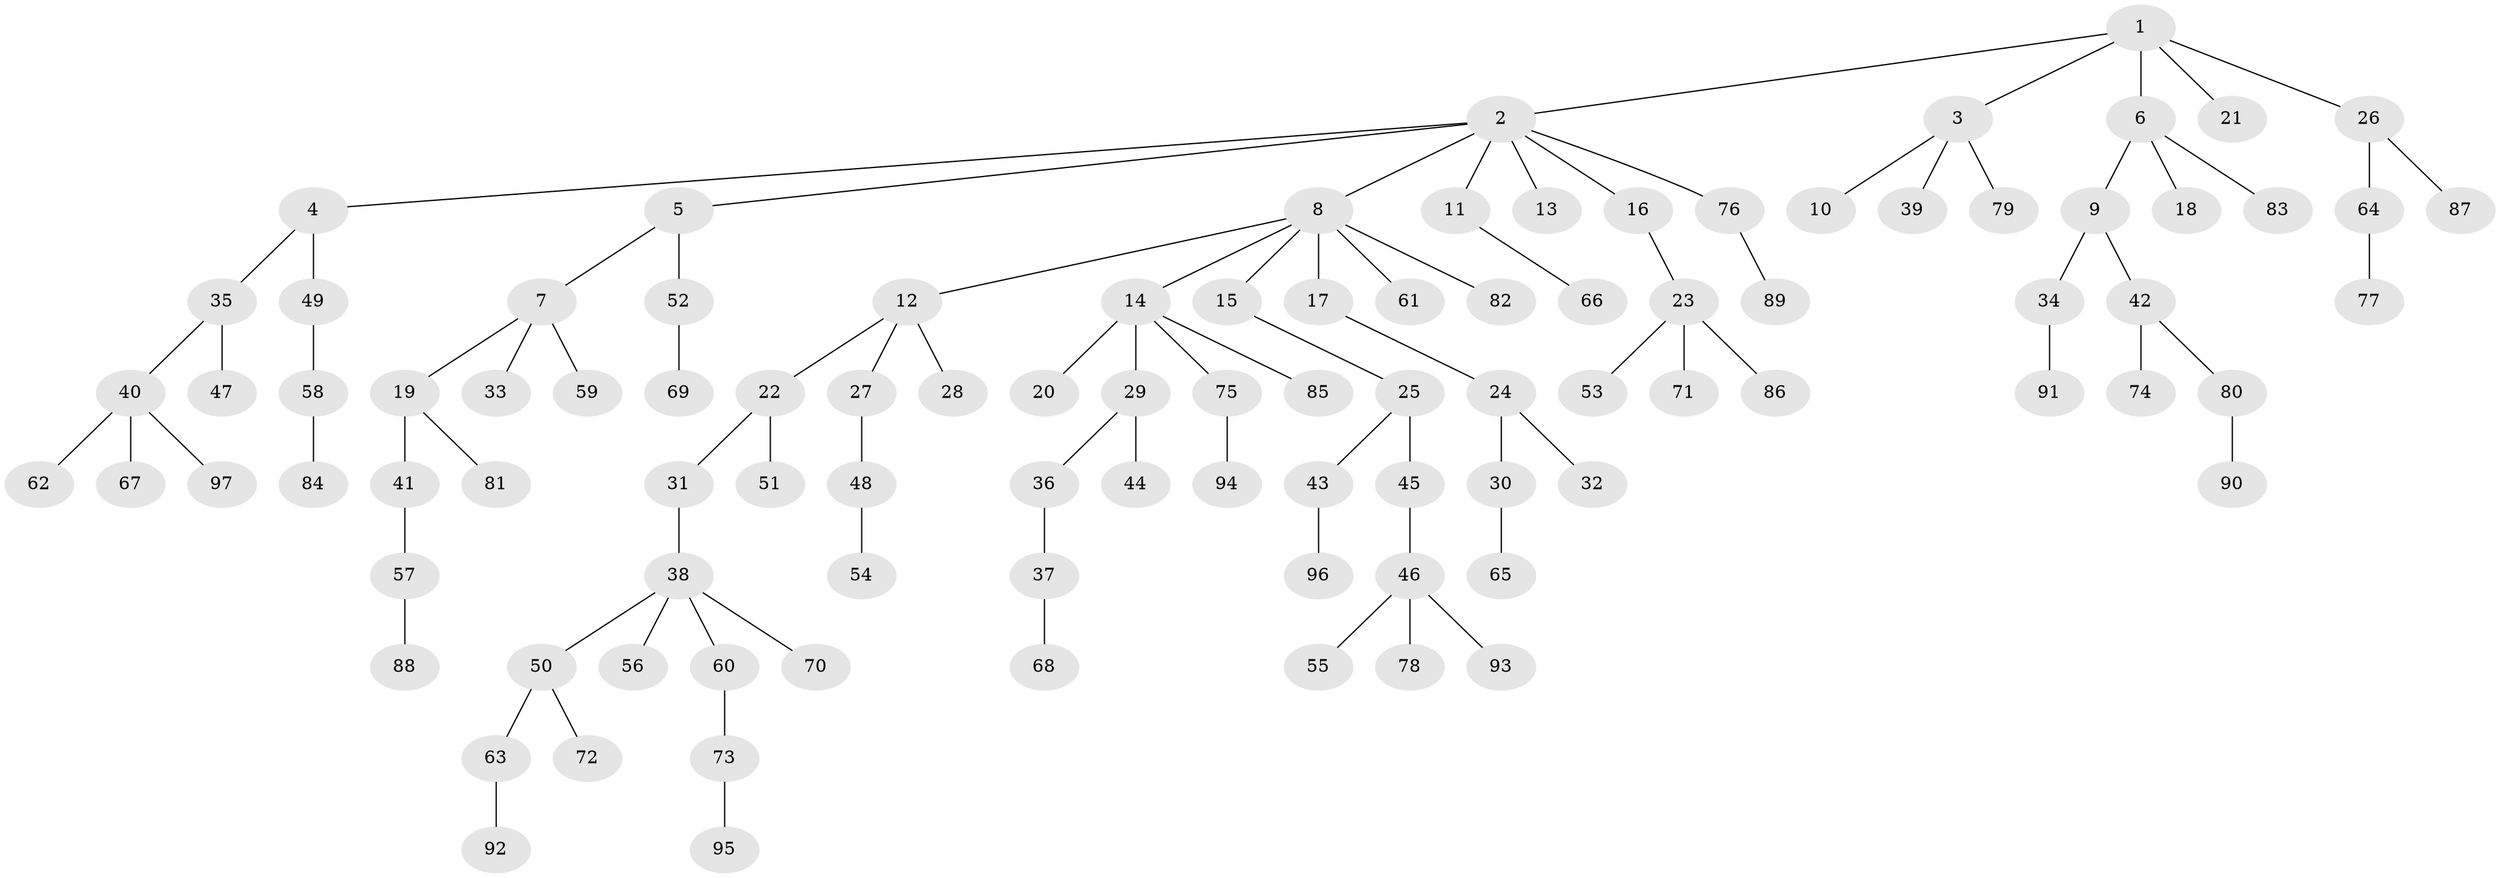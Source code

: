 // coarse degree distribution, {1: 0.8157894736842105, 2: 0.07894736842105263, 8: 0.02631578947368421, 4: 0.05263157894736842, 21: 0.02631578947368421}
// Generated by graph-tools (version 1.1) at 2025/56/03/04/25 21:56:55]
// undirected, 97 vertices, 96 edges
graph export_dot {
graph [start="1"]
  node [color=gray90,style=filled];
  1;
  2;
  3;
  4;
  5;
  6;
  7;
  8;
  9;
  10;
  11;
  12;
  13;
  14;
  15;
  16;
  17;
  18;
  19;
  20;
  21;
  22;
  23;
  24;
  25;
  26;
  27;
  28;
  29;
  30;
  31;
  32;
  33;
  34;
  35;
  36;
  37;
  38;
  39;
  40;
  41;
  42;
  43;
  44;
  45;
  46;
  47;
  48;
  49;
  50;
  51;
  52;
  53;
  54;
  55;
  56;
  57;
  58;
  59;
  60;
  61;
  62;
  63;
  64;
  65;
  66;
  67;
  68;
  69;
  70;
  71;
  72;
  73;
  74;
  75;
  76;
  77;
  78;
  79;
  80;
  81;
  82;
  83;
  84;
  85;
  86;
  87;
  88;
  89;
  90;
  91;
  92;
  93;
  94;
  95;
  96;
  97;
  1 -- 2;
  1 -- 3;
  1 -- 6;
  1 -- 21;
  1 -- 26;
  2 -- 4;
  2 -- 5;
  2 -- 8;
  2 -- 11;
  2 -- 13;
  2 -- 16;
  2 -- 76;
  3 -- 10;
  3 -- 39;
  3 -- 79;
  4 -- 35;
  4 -- 49;
  5 -- 7;
  5 -- 52;
  6 -- 9;
  6 -- 18;
  6 -- 83;
  7 -- 19;
  7 -- 33;
  7 -- 59;
  8 -- 12;
  8 -- 14;
  8 -- 15;
  8 -- 17;
  8 -- 61;
  8 -- 82;
  9 -- 34;
  9 -- 42;
  11 -- 66;
  12 -- 22;
  12 -- 27;
  12 -- 28;
  14 -- 20;
  14 -- 29;
  14 -- 75;
  14 -- 85;
  15 -- 25;
  16 -- 23;
  17 -- 24;
  19 -- 41;
  19 -- 81;
  22 -- 31;
  22 -- 51;
  23 -- 53;
  23 -- 71;
  23 -- 86;
  24 -- 30;
  24 -- 32;
  25 -- 43;
  25 -- 45;
  26 -- 64;
  26 -- 87;
  27 -- 48;
  29 -- 36;
  29 -- 44;
  30 -- 65;
  31 -- 38;
  34 -- 91;
  35 -- 40;
  35 -- 47;
  36 -- 37;
  37 -- 68;
  38 -- 50;
  38 -- 56;
  38 -- 60;
  38 -- 70;
  40 -- 62;
  40 -- 67;
  40 -- 97;
  41 -- 57;
  42 -- 74;
  42 -- 80;
  43 -- 96;
  45 -- 46;
  46 -- 55;
  46 -- 78;
  46 -- 93;
  48 -- 54;
  49 -- 58;
  50 -- 63;
  50 -- 72;
  52 -- 69;
  57 -- 88;
  58 -- 84;
  60 -- 73;
  63 -- 92;
  64 -- 77;
  73 -- 95;
  75 -- 94;
  76 -- 89;
  80 -- 90;
}
